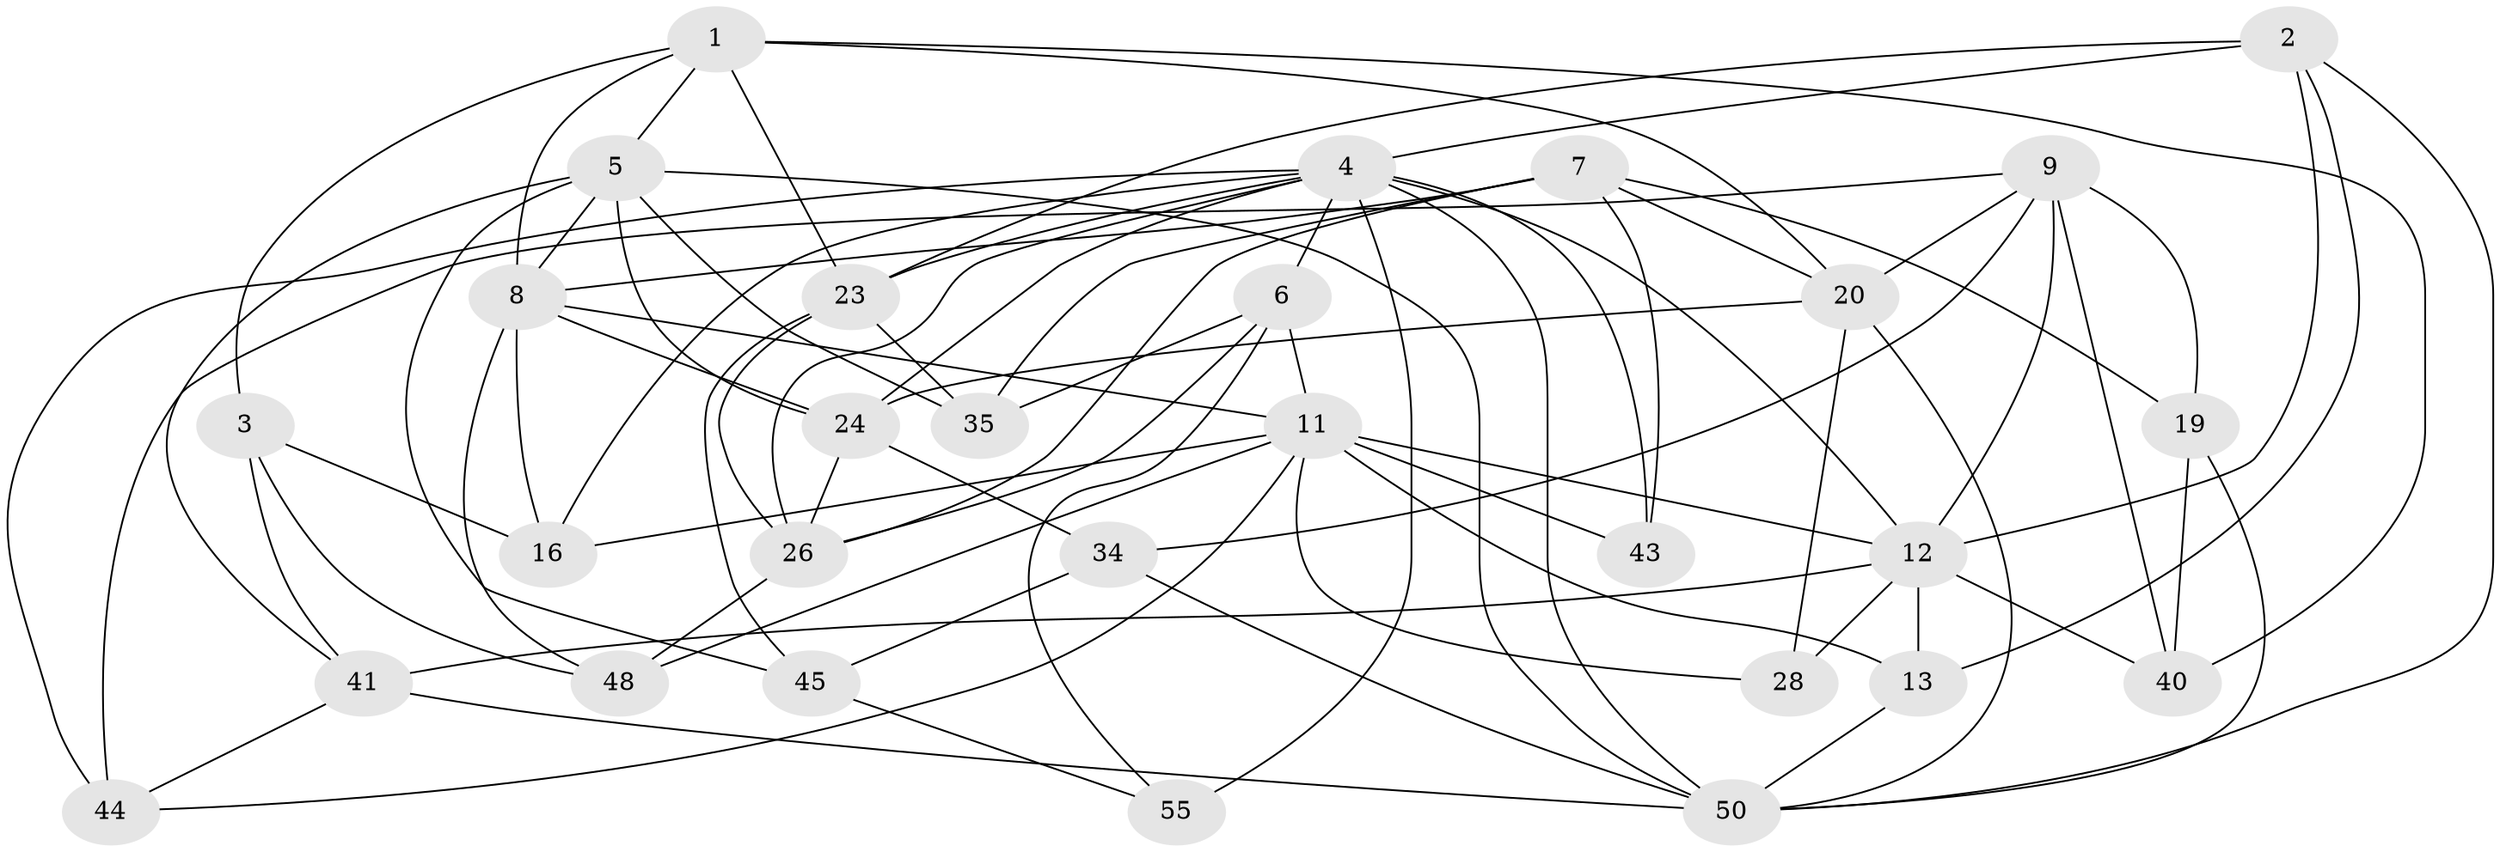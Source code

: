 // original degree distribution, {4: 1.0}
// Generated by graph-tools (version 1.1) at 2025/16/03/09/25 04:16:22]
// undirected, 29 vertices, 78 edges
graph export_dot {
graph [start="1"]
  node [color=gray90,style=filled];
  1 [super="+31"];
  2 [super="+57+27"];
  3;
  4 [super="+15+10"];
  5 [super="+17"];
  6 [super="+58"];
  7 [super="+21"];
  8 [super="+47+46"];
  9 [super="+32"];
  11 [super="+30"];
  12 [super="+36+14+42"];
  13;
  16;
  19;
  20 [super="+33"];
  23 [super="+25"];
  24 [super="+29"];
  26 [super="+38"];
  28;
  34;
  35;
  40;
  41 [super="+56"];
  43;
  44;
  45;
  48;
  50 [super="+54+53"];
  55;
  1 -- 40;
  1 -- 5;
  1 -- 8;
  1 -- 3;
  1 -- 23;
  1 -- 20;
  2 -- 50;
  2 -- 4 [weight=2];
  2 -- 12 [weight=3];
  2 -- 13;
  2 -- 23;
  3 -- 48;
  3 -- 16;
  3 -- 41;
  4 -- 16;
  4 -- 55 [weight=2];
  4 -- 6 [weight=2];
  4 -- 23;
  4 -- 12;
  4 -- 43;
  4 -- 44;
  4 -- 50;
  4 -- 24;
  4 -- 26;
  5 -- 35;
  5 -- 8 [weight=2];
  5 -- 45;
  5 -- 24;
  5 -- 41;
  5 -- 50;
  6 -- 35;
  6 -- 26;
  6 -- 11;
  6 -- 55;
  7 -- 35;
  7 -- 8;
  7 -- 43;
  7 -- 26;
  7 -- 19;
  7 -- 20;
  8 -- 24;
  8 -- 48;
  8 -- 16;
  8 -- 11;
  9 -- 34;
  9 -- 19;
  9 -- 40;
  9 -- 12;
  9 -- 44;
  9 -- 20;
  11 -- 28;
  11 -- 43 [weight=2];
  11 -- 16;
  11 -- 48;
  11 -- 12;
  11 -- 13;
  11 -- 44;
  12 -- 40;
  12 -- 41 [weight=2];
  12 -- 13;
  12 -- 28 [weight=2];
  13 -- 50;
  19 -- 40;
  19 -- 50;
  20 -- 50;
  20 -- 28;
  20 -- 24;
  23 -- 45;
  23 -- 26;
  23 -- 35;
  24 -- 26;
  24 -- 34;
  26 -- 48;
  34 -- 45;
  34 -- 50;
  41 -- 50;
  41 -- 44;
  45 -- 55;
}
